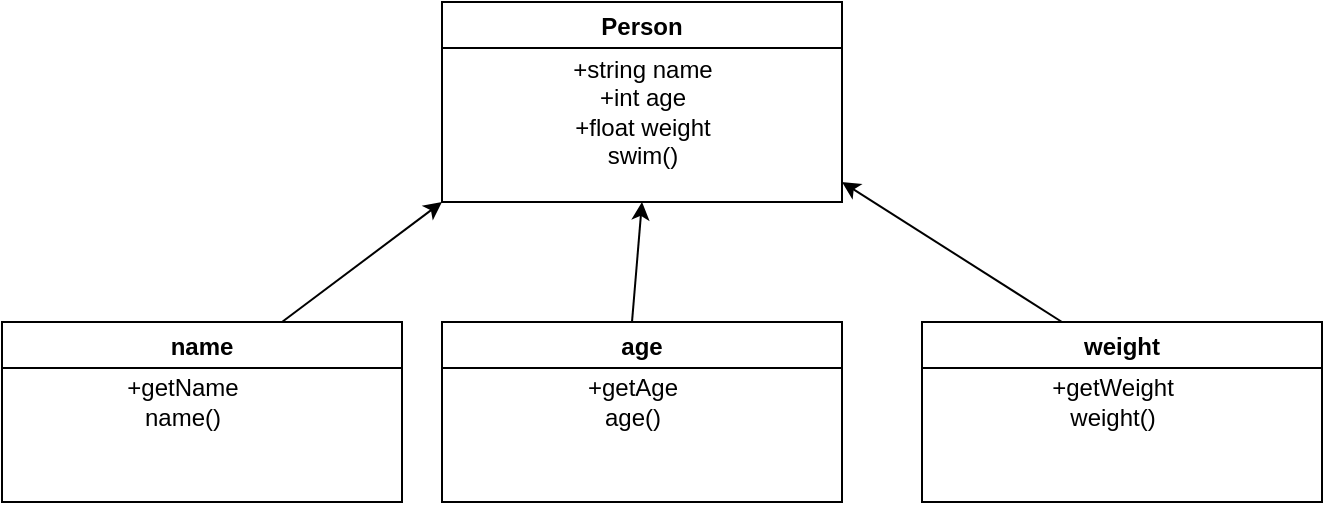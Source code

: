 <mxfile version="14.2.7" type="github">
  <diagram id="dsL4T0rv_4_gJAaODu9c" name="Page-1">
    <mxGraphModel dx="1264" dy="531" grid="1" gridSize="10" guides="1" tooltips="1" connect="1" arrows="1" fold="1" page="1" pageScale="1" pageWidth="850" pageHeight="1100" math="0" shadow="0">
      <root>
        <mxCell id="0" />
        <mxCell id="1" parent="0" />
        <mxCell id="rt91CAsKHvZH0vSGsnBw-1" value="Person" style="swimlane;" vertex="1" parent="1">
          <mxGeometry x="330" y="50" width="200" height="100" as="geometry" />
        </mxCell>
        <mxCell id="rt91CAsKHvZH0vSGsnBw-2" value="+string name&lt;br&gt;+int age&lt;br&gt;+float weight&lt;br&gt;swim()" style="text;html=1;align=center;verticalAlign=middle;resizable=0;points=[];autosize=1;" vertex="1" parent="rt91CAsKHvZH0vSGsnBw-1">
          <mxGeometry x="55" y="25" width="90" height="60" as="geometry" />
        </mxCell>
        <mxCell id="rt91CAsKHvZH0vSGsnBw-4" value="" style="endArrow=classic;html=1;entryX=0;entryY=1;entryDx=0;entryDy=0;" edge="1" parent="1" target="rt91CAsKHvZH0vSGsnBw-1">
          <mxGeometry width="50" height="50" relative="1" as="geometry">
            <mxPoint x="250" y="210" as="sourcePoint" />
            <mxPoint x="330" y="210" as="targetPoint" />
          </mxGeometry>
        </mxCell>
        <mxCell id="rt91CAsKHvZH0vSGsnBw-5" value="name" style="swimlane;" vertex="1" parent="1">
          <mxGeometry x="110" y="210" width="200" height="90" as="geometry" />
        </mxCell>
        <mxCell id="rt91CAsKHvZH0vSGsnBw-7" value="+getName&lt;br&gt;name()" style="text;html=1;align=center;verticalAlign=middle;resizable=0;points=[];autosize=1;" vertex="1" parent="1">
          <mxGeometry x="165" y="235" width="70" height="30" as="geometry" />
        </mxCell>
        <mxCell id="rt91CAsKHvZH0vSGsnBw-9" value="age" style="swimlane;" vertex="1" parent="1">
          <mxGeometry x="330" y="210" width="200" height="90" as="geometry" />
        </mxCell>
        <mxCell id="rt91CAsKHvZH0vSGsnBw-10" value="+getAge&lt;br&gt;age()" style="text;html=1;align=center;verticalAlign=middle;resizable=0;points=[];autosize=1;" vertex="1" parent="rt91CAsKHvZH0vSGsnBw-9">
          <mxGeometry x="65" y="25" width="60" height="30" as="geometry" />
        </mxCell>
        <mxCell id="rt91CAsKHvZH0vSGsnBw-11" value="weight" style="swimlane;startSize=23;" vertex="1" parent="1">
          <mxGeometry x="570" y="210" width="200" height="90" as="geometry" />
        </mxCell>
        <mxCell id="rt91CAsKHvZH0vSGsnBw-12" value="+getWeight&lt;br&gt;weight()" style="text;html=1;align=center;verticalAlign=middle;resizable=0;points=[];autosize=1;" vertex="1" parent="rt91CAsKHvZH0vSGsnBw-11">
          <mxGeometry x="55" y="25" width="80" height="30" as="geometry" />
        </mxCell>
        <mxCell id="rt91CAsKHvZH0vSGsnBw-13" value="" style="endArrow=classic;html=1;entryX=0.5;entryY=1;entryDx=0;entryDy=0;" edge="1" parent="1" target="rt91CAsKHvZH0vSGsnBw-1">
          <mxGeometry width="50" height="50" relative="1" as="geometry">
            <mxPoint x="425" y="210" as="sourcePoint" />
            <mxPoint x="475" y="160" as="targetPoint" />
          </mxGeometry>
        </mxCell>
        <mxCell id="rt91CAsKHvZH0vSGsnBw-14" value="" style="endArrow=classic;html=1;" edge="1" parent="1">
          <mxGeometry width="50" height="50" relative="1" as="geometry">
            <mxPoint x="640" y="210" as="sourcePoint" />
            <mxPoint x="530" y="140" as="targetPoint" />
          </mxGeometry>
        </mxCell>
      </root>
    </mxGraphModel>
  </diagram>
</mxfile>

